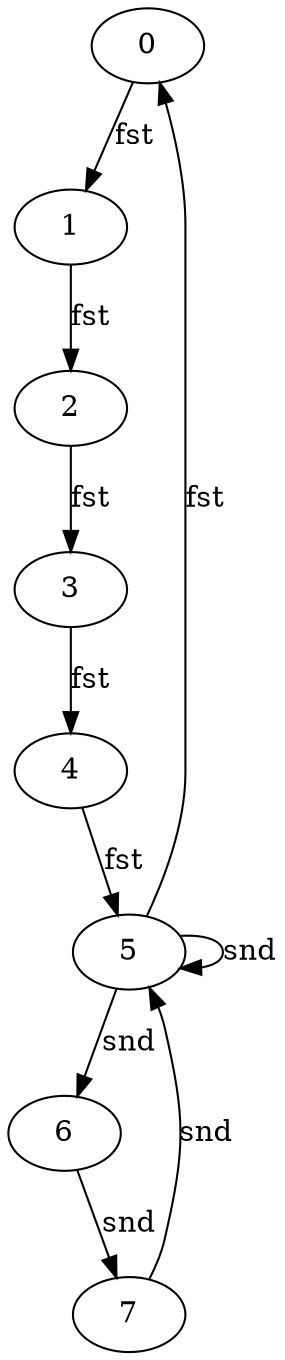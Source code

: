 digraph  {
0;
1;
2;
3;
4;
5;
6;
7;
0 -> 1 [key=0, label=fst];
1 -> 2 [key=0, label=fst];
2 -> 3 [key=0, label=fst];
3 -> 4 [key=0, label=fst];
4 -> 5 [key=0, label=fst];
5 -> 0 [key=0, label=fst];
5 -> 5 [key=0, label=snd];
5 -> 6 [key=0, label=snd];
6 -> 7 [key=0, label=snd];
7 -> 5 [key=0, label=snd];
}
